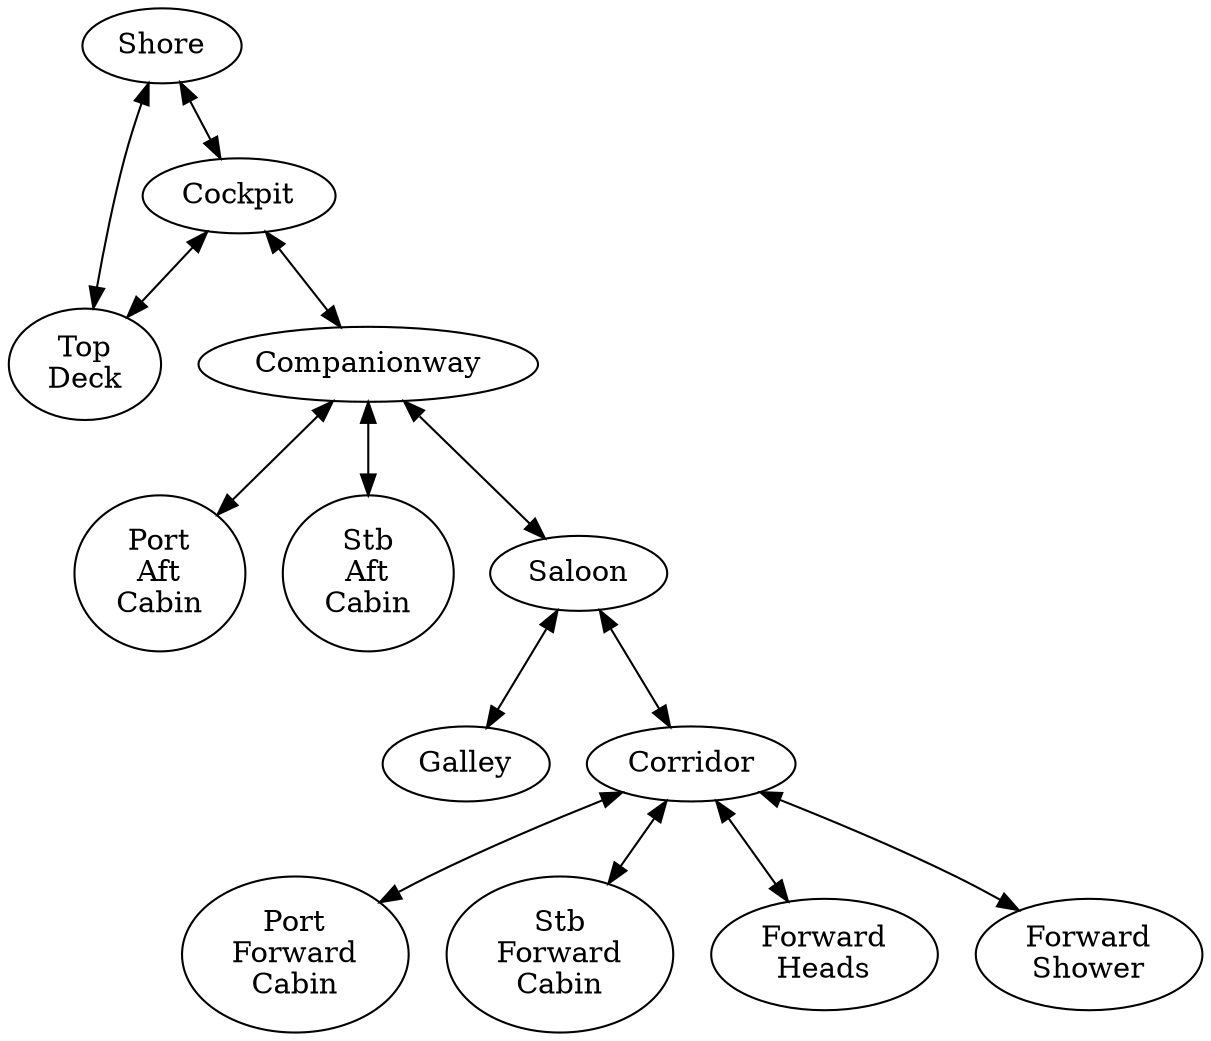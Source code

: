 

digraph namadgi_3 {


  TopDeck [ label="Top\nDeck"];  
/*   EngineCompartment [ label="Engine\nCompartment"]; -- not passable */  
   PortAftCabin [ label="Port\nAft\nCabin" ];
   StbAftCabin [ label="Stb\nAft\nCabin" ];
   PortFwdCabin [ label="Port\nForward\nCabin" ];
   StbFwdCabin [ label="Stb\nForward\nCabin" ];
   FwdHeads [ label="Forward\nHeads" ];
   FwdShower [ label="Forward\nShower" ];

   Shore -> Cockpit [dir=both];
   Shore -> TopDeck [dir=both];
   Cockpit -> TopDeck [dir=both];
   Cockpit -> Companionway [dir=both];
   /* Companionway -> EngineCompartment [dir=both]; */
   Companionway -> StbAftCabin [dir=both];
   Companionway -> PortAftCabin [dir=both];
   Companionway -> Saloon [dir=both];
   Saloon -> Galley [dir=both];
   Saloon -> Corridor [dir=both];
   Corridor -> FwdShower [dir=both];
   Corridor -> FwdHeads [dir=both];
   Corridor -> PortFwdCabin [dir=both];
   Corridor -> StbFwdCabin [dir=both];
  
}
 

